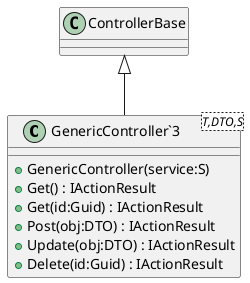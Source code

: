 @startuml
class "GenericController`3"<T,DTO,S> {
    + GenericController(service:S)
    + Get() : IActionResult
    + Get(id:Guid) : IActionResult
    + Post(obj:DTO) : IActionResult
    + Update(obj:DTO) : IActionResult
    + Delete(id:Guid) : IActionResult
}
ControllerBase <|-- "GenericController`3"
@enduml
